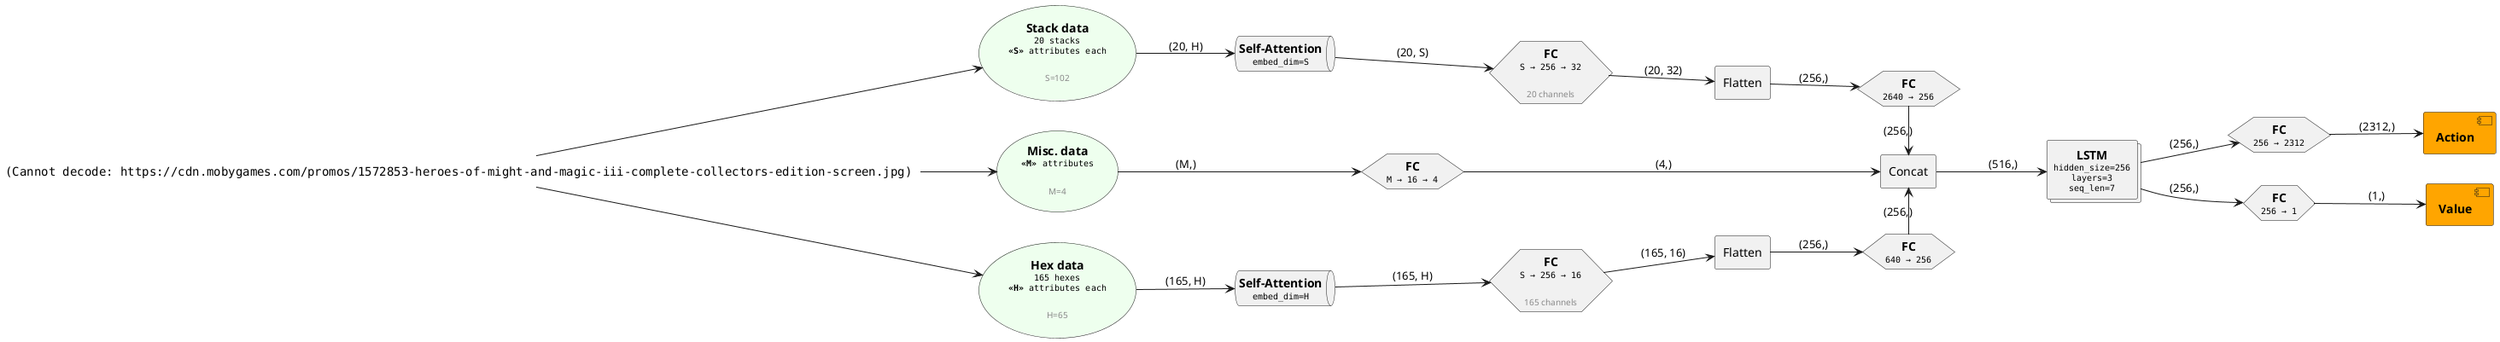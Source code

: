 @startuml "arch-vcmi-fullyconv"
left to right direction

skinparam defaultTextAlignment center
skinparam NoteTextAlignment left

<style>
Usecase {
  BackGroundColor #efe
}


</style>

'''
''' Utility functions
'''

!function $replace($txt, $search, $repl)
  !$replaced = ""
  !while %strpos($txt, $search) >= 0
    !$position = %strpos($txt, $search)
    !$replaced = $replaced + %substr($txt, 0, $position) + $repl
    !$txt = %substr($txt, $position + %strlen($search))
  !endwhile
  !return $replaced + $txt
!endfunction

' Wraps each line of $txt within $open and $close
' Example:
'   $tagged_text("<color:red>", "two\nlines", "</color>")
'   => "<color:red>two</color>\n<color:red>lines</color>")"
!function $tagged_text($open, $txt, $close) return $open + $replace($txt, "\n", $close+"\n"+$open) + $close

!function $node_text($name) return $tagged_text("<b>", $name, "</b>")
!function $node_text($name, $desc) return $node_text($name)+"\n"+$tagged_text("<font:monospaced><size:10>", $desc, "</size></font>")
!function $node_text($name, $desc, $txt) return $node_text($name, $desc)+"\n\n"+$tagged_text("<color:888><size:10>", $txt, "</size></color>")

'''
''' Node types
'''

' Data
!procedure $Data($id, $name)
  Usecase $id as "$node_text($name)"
!endprocedure

!procedure $Data($id, $name, $desc)
  Usecase $id as "$node_text($name, $desc)"
!endprocedure

!procedure $Data($id, $name, $desc, $txt)
  Usecase $id as "$node_text($name, $desc, $txt)"
!endprocedure

' FC (FC)
!procedure $FC($id, $name, $desc)
  Hexagon $id as "$node_text($name, $desc)"
!endprocedure
!procedure $FC($id, $name, $desc, $txt)
  Hexagon $id as "$node_text($name, $desc, $txt)"
!endprocedure

' Transformer
!procedure $Transformer($id, $name, $desc)
  Queue $id as "$node_text($name, $desc)"
!endprocedure
!procedure $Transformer($id, $name, $desc, $txt)
  Queue $id as "$node_text($name, $desc, $txt)"
!endprocedure

' Convolution
!procedure $Convolution($id, $name, $desc)
  Node $id as "$node_text($name, $desc)"
!endprocedure
!procedure $Convolution($id, $name, $desc, $txt)
  Node $id as "$node_text($name, $desc, $txt)"
!endprocedure

' Output
!procedure $Output($id, $name)
  Component $id as "$node_text($name)" #orange
!endprocedure

!procedure $Output($id, $name, $desc)
  Component $id as "$node_text($name, $desc)" #orange
!endprocedure

' Condition
!procedure $Condition($id, $name)
  Boundary $id as "$node_text($name)"
!endprocedure

!procedure $Condition($id, $name, $desc)
  Boundary $id as "$node_text($name, $desc)"
!endprocedure

' LSTM
!procedure $LSTM($id, $name)
  Collections $id as "$node_text($name)"
!endprocedure

!procedure $LSTM($id, $name, $desc)
  Collections $id as "$node_text($name, $desc)"
!endprocedure

' Reshape
!procedure $Reshape($id)
  Control $id as " "
!endprocedure

' Activation
!procedure $Activation($id, $name)
  Action $id as "$name"
!endprocedure

' Sum / Mean / etc.
!procedure $Op($id, $name)
  Agent $id as "$name"
!endprocedure
!procedure $Op($id, $name, $txt)
  ' Agent $id as "$node_text($name, "", $txt)"
  Agent $id as "$name\n$tagged_text("<color:888><size:10>", $txt, "</size></color>")"
!endprocedure

' Link
!procedure $Link($a, $b, $dim)
  $a --> $b : " $dim "
!endprocedure
!procedure $Link($a, $b, $dim, $txt)
  ' The newline causes a bug where the 1st line appears
  ' on the top-left side
  ' ...but it looks better that way
  $a --> $b : " $dim "\n$txt
!endprocedure

' Link
!procedure $LinkAct($a, $b, $dim)
  $a -0-> $b : " $dim "
!endprocedure
!procedure $LinkAct($a, $b, $dim, $txt)
  ' The newline causes a bug where the 1st line appears
  ' on the top-left side
  ' ...but it looks better that way
  $a -0-> $b : " $dim "\n$txt
!endprocedure

' Image
!procedure $Image($id, $scale, $url)
  Label $id as "<img:"$url"{scale=$scale}>"
!endprocedure

' title "wwwwwwwwwwwwwwwwwwwwwwwwwwwwwwwwwwwwwwwwwwwwwwwwwwwwwwwwwwwwwwwwwwwwwwwwwwwwwwww"
' left to right direction

$Image(state, 0.25, "https://cdn.mobygames.com/promos/1572853-heroes-of-might-and-magic-iii-complete-collectors-edition-screen.jpg")
$Data(obs_stacks, "Stack data", "20 stacks\n**<<S>>** attributes each", "S=102")
$Data(obs_hexes, "Hex data", "165 hexes\n**<<H>>** attributes each", "H=65")
$Data(obs_misc, "Misc. data", "**<<M>>** attributes", "M=4")
$Link(state, obs_stacks, "")
$Link(state, obs_hexes, "")
$Link(state, obs_misc, "")

$Transformer(attn_stacks, "Self-Attention", "embed_dim=S")
$Transformer(attn_hexes, "Self-Attention", "embed_dim=H")
$Link(obs_stacks, attn_stacks, "(20, H)")
$Link(obs_hexes, attn_hexes, "(165, H)")

$FC(fc_stacks, "FC", "S → 256 → 32", "20 channels")
$FC(fc_hexes, "FC", "S → 256 → 16", "165 channels")
$FC(fc_misc, "FC", "M → 16 → 4")
$Link(obs_misc, fc_misc, "(M,)")
$Link(attn_hexes, fc_hexes, "(165, H)")
$Link(attn_stacks, fc_stacks, "(20, S)")

$Op(flatten_hexes, "Flatten")
$Op(flatten_stacks, "Flatten")
$Link(fc_hexes, flatten_hexes, "(165, 16)")
$Link(fc_stacks, flatten_stacks, "(20, 32)")

$FC(fc2_stacks, "FC", "2640 → 256")
$FC(fc2_hexes, "FC", "640 → 256")
$Link(flatten_hexes, fc2_hexes, "(256,)")
$Link(flatten_stacks, fc2_stacks, "(256,)")

$Op(concat, "Concat")

$Link(fc_misc, concat, "(4,)")
fc2_stacks -> concat : (256,)
concat <- fc2_hexes : (256,)

$LSTM(lstm, "LSTM", "hidden_size=256\nlayers=3\nseq_len=7")
$Link(concat, lstm, "(516,)")
$FC(action_mlp, "FC", "256 → 2312")
$Link(lstm, action_mlp, "(256,)")
$FC(value_mlp, "FC", "256 → 1")
$Link(lstm, value_mlp, "(256,)")

$Output(action, "Action")
$Link(action_mlp, action, "(2312,)")

$Output(value, "Value")
$Link(value_mlp, value, "(1,)")

@enduml

